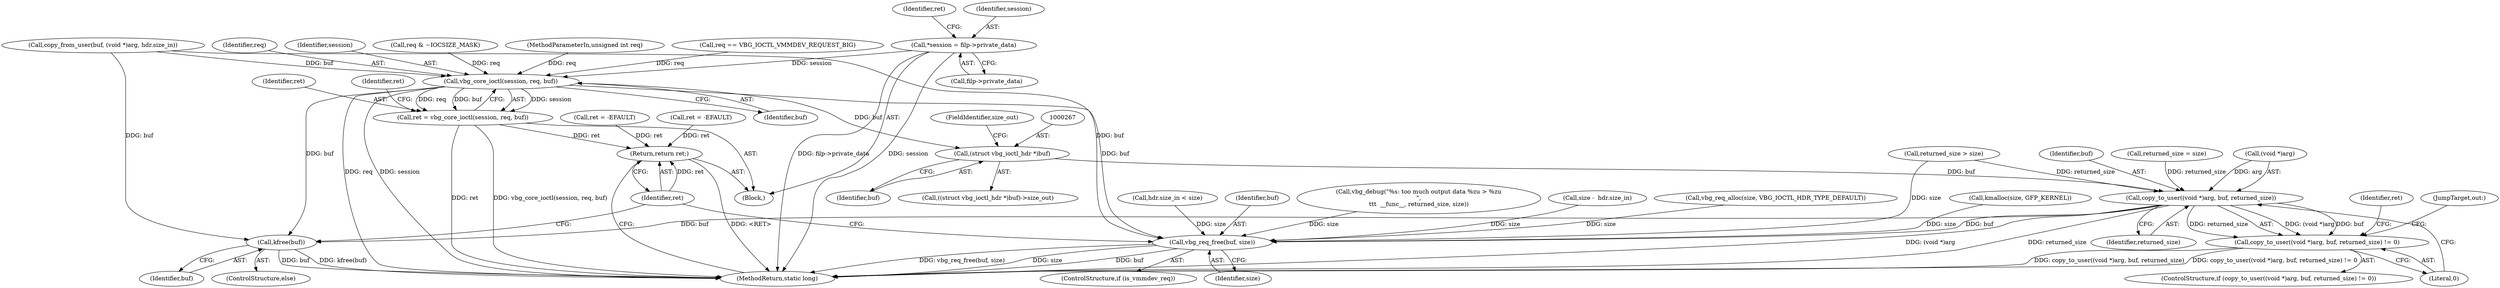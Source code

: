 digraph "0_linux_bd23a7269834dc7c1f93e83535d16ebc44b75eba@pointer" {
"1000107" [label="(Call,*session = filp->private_data)"];
"1000256" [label="(Call,vbg_core_ioctl(session, req, buf))"];
"1000254" [label="(Call,ret = vbg_core_ioctl(session, req, buf))"];
"1000305" [label="(Return,return ret;)"];
"1000266" [label="(Call,(struct vbg_ioctl_hdr *)buf)"];
"1000285" [label="(Call,copy_to_user((void *)arg, buf, returned_size))"];
"1000284" [label="(Call,copy_to_user((void *)arg, buf, returned_size) != 0)"];
"1000299" [label="(Call,vbg_req_free(buf, size))"];
"1000303" [label="(Call,kfree(buf))"];
"1000285" [label="(Call,copy_to_user((void *)arg, buf, returned_size))"];
"1000292" [label="(Call,ret = -EFAULT)"];
"1000307" [label="(MethodReturn,static long)"];
"1000258" [label="(Identifier,req)"];
"1000257" [label="(Identifier,session)"];
"1000297" [label="(ControlStructure,if (is_vmmdev_req))"];
"1000194" [label="(Call,req & ~IOCSIZE_MASK)"];
"1000256" [label="(Call,vbg_core_ioctl(session, req, buf))"];
"1000291" [label="(Literal,0)"];
"1000212" [label="(Call,kmalloc(size, GFP_KERNEL))"];
"1000222" [label="(Call,copy_from_user(buf, (void *)arg, hdr.size_in))"];
"1000249" [label="(Call,size -  hdr.size_in)"];
"1000303" [label="(Call,kfree(buf))"];
"1000284" [label="(Call,copy_to_user((void *)arg, buf, returned_size) != 0)"];
"1000301" [label="(Identifier,size)"];
"1000206" [label="(Call,vbg_req_alloc(size, VBG_IOCTL_HDR_TYPE_DEFAULT))"];
"1000109" [label="(Call,filp->private_data)"];
"1000286" [label="(Call,(void *)arg)"];
"1000305" [label="(Return,return ret;)"];
"1000118" [label="(Identifier,ret)"];
"1000290" [label="(Identifier,returned_size)"];
"1000271" [label="(Call,returned_size > size)"];
"1000108" [label="(Identifier,session)"];
"1000289" [label="(Identifier,buf)"];
"1000299" [label="(Call,vbg_req_free(buf, size))"];
"1000237" [label="(Call,hdr.size_in < size)"];
"1000300" [label="(Identifier,buf)"];
"1000266" [label="(Call,(struct vbg_ioctl_hdr *)buf)"];
"1000107" [label="(Call,*session = filp->private_data)"];
"1000265" [label="(Call,((struct vbg_ioctl_hdr *)buf)->size_out)"];
"1000293" [label="(Identifier,ret)"];
"1000255" [label="(Identifier,ret)"];
"1000103" [label="(MethodParameterIn,unsigned int req)"];
"1000304" [label="(Identifier,buf)"];
"1000275" [label="(Call,vbg_debug(\"%s: too much output data %zu > %zu\n\",\n\t\t\t  __func__, returned_size, size))"];
"1000269" [label="(FieldIdentifier,size_out)"];
"1000268" [label="(Identifier,buf)"];
"1000306" [label="(Identifier,ret)"];
"1000283" [label="(ControlStructure,if (copy_to_user((void *)arg, buf, returned_size) != 0))"];
"1000280" [label="(Call,returned_size = size)"];
"1000261" [label="(Identifier,ret)"];
"1000231" [label="(Call,ret = -EFAULT)"];
"1000105" [label="(Block,)"];
"1000259" [label="(Identifier,buf)"];
"1000199" [label="(Call,req == VBG_IOCTL_VMMDEV_REQUEST_BIG)"];
"1000302" [label="(ControlStructure,else)"];
"1000296" [label="(JumpTarget,out:)"];
"1000254" [label="(Call,ret = vbg_core_ioctl(session, req, buf))"];
"1000107" -> "1000105"  [label="AST: "];
"1000107" -> "1000109"  [label="CFG: "];
"1000108" -> "1000107"  [label="AST: "];
"1000109" -> "1000107"  [label="AST: "];
"1000118" -> "1000107"  [label="CFG: "];
"1000107" -> "1000307"  [label="DDG: session"];
"1000107" -> "1000307"  [label="DDG: filp->private_data"];
"1000107" -> "1000256"  [label="DDG: session"];
"1000256" -> "1000254"  [label="AST: "];
"1000256" -> "1000259"  [label="CFG: "];
"1000257" -> "1000256"  [label="AST: "];
"1000258" -> "1000256"  [label="AST: "];
"1000259" -> "1000256"  [label="AST: "];
"1000254" -> "1000256"  [label="CFG: "];
"1000256" -> "1000307"  [label="DDG: req"];
"1000256" -> "1000307"  [label="DDG: session"];
"1000256" -> "1000254"  [label="DDG: session"];
"1000256" -> "1000254"  [label="DDG: req"];
"1000256" -> "1000254"  [label="DDG: buf"];
"1000199" -> "1000256"  [label="DDG: req"];
"1000194" -> "1000256"  [label="DDG: req"];
"1000103" -> "1000256"  [label="DDG: req"];
"1000222" -> "1000256"  [label="DDG: buf"];
"1000256" -> "1000266"  [label="DDG: buf"];
"1000256" -> "1000299"  [label="DDG: buf"];
"1000256" -> "1000303"  [label="DDG: buf"];
"1000254" -> "1000105"  [label="AST: "];
"1000255" -> "1000254"  [label="AST: "];
"1000261" -> "1000254"  [label="CFG: "];
"1000254" -> "1000307"  [label="DDG: vbg_core_ioctl(session, req, buf)"];
"1000254" -> "1000307"  [label="DDG: ret"];
"1000254" -> "1000305"  [label="DDG: ret"];
"1000305" -> "1000105"  [label="AST: "];
"1000305" -> "1000306"  [label="CFG: "];
"1000306" -> "1000305"  [label="AST: "];
"1000307" -> "1000305"  [label="CFG: "];
"1000305" -> "1000307"  [label="DDG: <RET>"];
"1000306" -> "1000305"  [label="DDG: ret"];
"1000292" -> "1000305"  [label="DDG: ret"];
"1000231" -> "1000305"  [label="DDG: ret"];
"1000266" -> "1000265"  [label="AST: "];
"1000266" -> "1000268"  [label="CFG: "];
"1000267" -> "1000266"  [label="AST: "];
"1000268" -> "1000266"  [label="AST: "];
"1000269" -> "1000266"  [label="CFG: "];
"1000266" -> "1000285"  [label="DDG: buf"];
"1000285" -> "1000284"  [label="AST: "];
"1000285" -> "1000290"  [label="CFG: "];
"1000286" -> "1000285"  [label="AST: "];
"1000289" -> "1000285"  [label="AST: "];
"1000290" -> "1000285"  [label="AST: "];
"1000291" -> "1000285"  [label="CFG: "];
"1000285" -> "1000307"  [label="DDG: (void *)arg"];
"1000285" -> "1000307"  [label="DDG: returned_size"];
"1000285" -> "1000284"  [label="DDG: (void *)arg"];
"1000285" -> "1000284"  [label="DDG: buf"];
"1000285" -> "1000284"  [label="DDG: returned_size"];
"1000286" -> "1000285"  [label="DDG: arg"];
"1000280" -> "1000285"  [label="DDG: returned_size"];
"1000271" -> "1000285"  [label="DDG: returned_size"];
"1000285" -> "1000299"  [label="DDG: buf"];
"1000285" -> "1000303"  [label="DDG: buf"];
"1000284" -> "1000283"  [label="AST: "];
"1000284" -> "1000291"  [label="CFG: "];
"1000291" -> "1000284"  [label="AST: "];
"1000293" -> "1000284"  [label="CFG: "];
"1000296" -> "1000284"  [label="CFG: "];
"1000284" -> "1000307"  [label="DDG: copy_to_user((void *)arg, buf, returned_size)"];
"1000284" -> "1000307"  [label="DDG: copy_to_user((void *)arg, buf, returned_size) != 0"];
"1000299" -> "1000297"  [label="AST: "];
"1000299" -> "1000301"  [label="CFG: "];
"1000300" -> "1000299"  [label="AST: "];
"1000301" -> "1000299"  [label="AST: "];
"1000306" -> "1000299"  [label="CFG: "];
"1000299" -> "1000307"  [label="DDG: vbg_req_free(buf, size)"];
"1000299" -> "1000307"  [label="DDG: size"];
"1000299" -> "1000307"  [label="DDG: buf"];
"1000222" -> "1000299"  [label="DDG: buf"];
"1000206" -> "1000299"  [label="DDG: size"];
"1000271" -> "1000299"  [label="DDG: size"];
"1000212" -> "1000299"  [label="DDG: size"];
"1000249" -> "1000299"  [label="DDG: size"];
"1000237" -> "1000299"  [label="DDG: size"];
"1000275" -> "1000299"  [label="DDG: size"];
"1000303" -> "1000302"  [label="AST: "];
"1000303" -> "1000304"  [label="CFG: "];
"1000304" -> "1000303"  [label="AST: "];
"1000306" -> "1000303"  [label="CFG: "];
"1000303" -> "1000307"  [label="DDG: buf"];
"1000303" -> "1000307"  [label="DDG: kfree(buf)"];
"1000222" -> "1000303"  [label="DDG: buf"];
}

